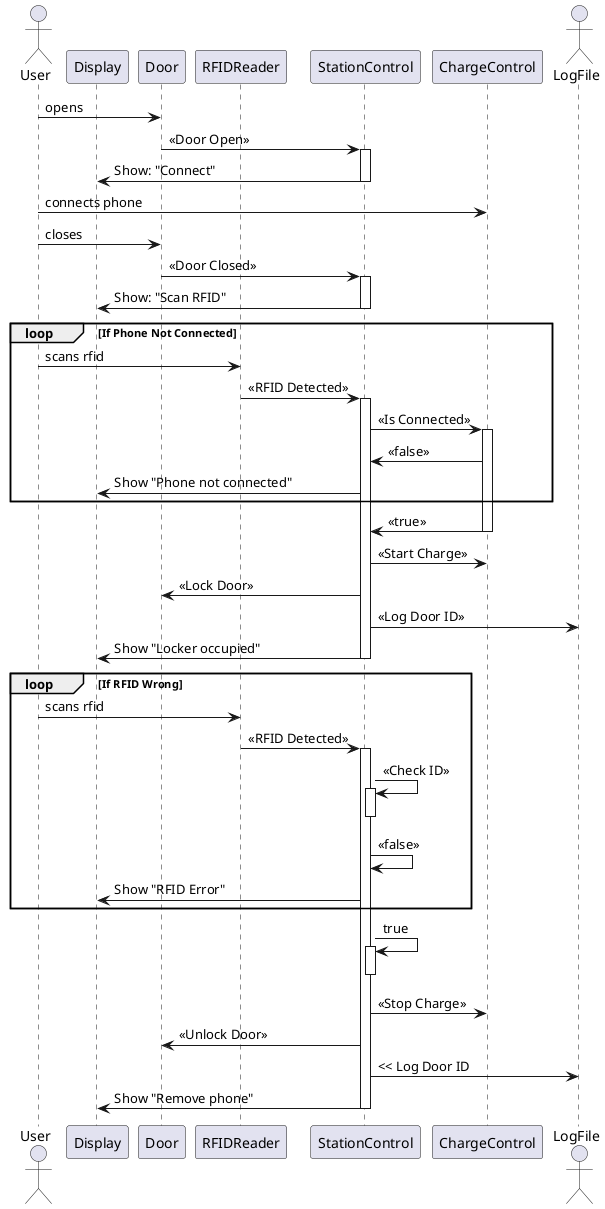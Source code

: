 @startuml

actor       User   
participant Display 
participant Door
participant RFIDReader
participant StationControl
participant ChargeControl
actor LogFile

User -> Door : opens 

Door -> StationControl : << Door Open >>
activate StationControl

StationControl -> Display : Show: "Connect"
deactivate StationControl

User -> ChargeControl : connects phone

User -> Door : closes


Door -> StationControl : << Door Closed >>
activate StationControl

StationControl -> Display : Show: "Scan RFID"
deactivate StationControl

   loop If Phone Not Connected

    User -> RFIDReader : scans rfid

    RFIDReader -> StationControl : << RFID Detected >>
    activate StationControl

    StationControl -> ChargeControl : << Is Connected >>
    activate ChargeControl

    ChargeControl -> StationControl : << false >>

    StationControl -> Display : Show "Phone not connected"

    end

    ChargeControl -> StationControl : << true >>
    deactivate ChargeControl

    StationControl -> ChargeControl : << Start Charge >>
    
    StationControl -> Door : << Lock Door >>

    StationControl -> LogFile : << Log Door ID >>

    StationControl -> Display : Show "Locker occupied"
    deactivate StationControl

  loop If RFID Wrong    

    User -> RFIDReader : scans rfid

    RFIDReader -> StationControl : << RFID Detected >>
    activate StationControl

    
    StationControl -> StationControl : << Check ID >>
    activate StationControl
    

    deactivate StationControl
    StationControl -> StationControl : << false >>

    StationControl -> Display : Show "RFID Error"
   end

    StationControl -> StationControl : true
    activate StationControl
    

    deactivate StationControl
    StationControl -> ChargeControl : << Stop Charge >>

    StationControl -> Door : << Unlock Door >>

    StationControl -> LogFile : << Log Door ID

    StationControl -> Display : Show "Remove phone"

    deactivate StationControl
@enduml

